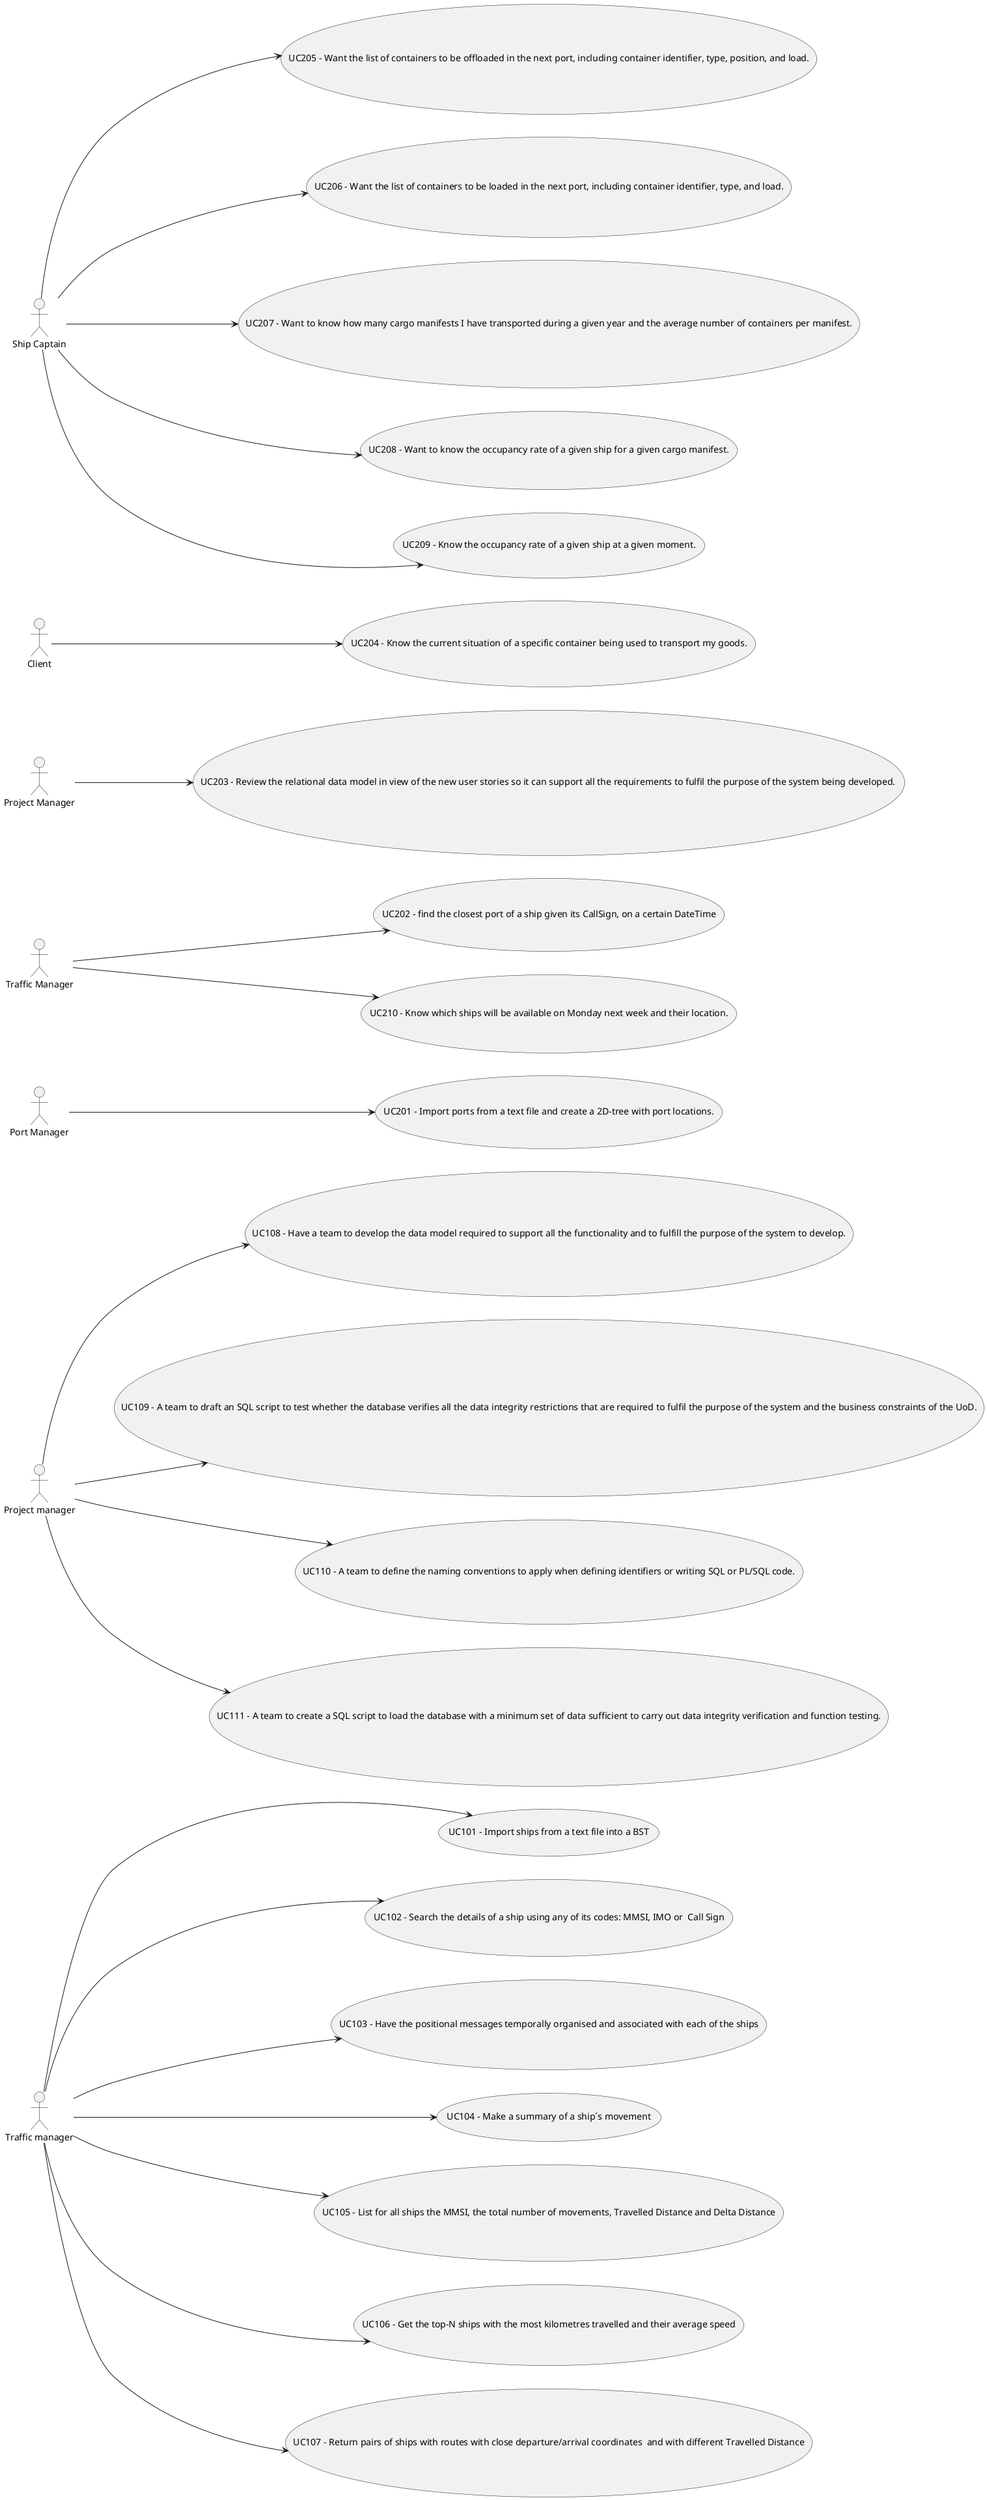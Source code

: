 @startuml
left to right direction
:Traffic manager: --> (UC101 - Import ships from a text file into a BST)
:Traffic manager: --> (UC102 - Search the details of a ship using any of its codes: MMSI, IMO or  Call Sign)
:Traffic manager: --> (UC103 - Have the positional messages temporally organised and associated with each of the ships)
:Traffic manager: --> (UC104 - Make a summary of a ship´s movement)
:Traffic manager: --> (UC105 - List for all ships the MMSI, the total number of movements, Travelled Distance and Delta Distance)
:Traffic manager: --> (UC106 - Get the top-N ships with the most kilometres travelled and their average speed)
:Traffic manager: --> (UC107 - Return pairs of ships with routes with close departure/arrival coordinates  and with different Travelled Distance)
:Project manager: --> (UC108 - Have a team to develop the data model required to support all the functionality and to fulfill the purpose of the system to develop.)
:Project manager: --> (UC109 - A team to draft an SQL script to test whether the database verifies all the data integrity restrictions that are required to fulfil the purpose of the system and the business constraints of the UoD.)
:Project manager: --> (UC110 - A team to define the naming conventions to apply when defining identifiers or writing SQL or PL/SQL code.)
:Project manager: --> (UC111 - A team to create a SQL script to load the database with a minimum set of data sufficient to carry out data integrity verification and function testing.)
:Port Manager: --> (UC201 - Import ports from a text file and create a 2D-tree with port locations.)
:Traffic Manager: --> (UC202 - find the closest port of a ship given its CallSign, on a certain DateTime)
:Project Manager: --> (UC203 - Review the relational data model in view of the new user stories so it can support all the requirements to fulfil the purpose of the system being developed. )
:Client: --> (UC204 - Know the current situation of a specific container being used to transport my goods.)
:Ship Captain: --> (UC205 - Want the list of containers to be offloaded in the next port, including container identifier, type, position, and load.)
:Ship Captain: --> (UC206 - Want the list of containers to be loaded in the next port, including container identifier, type, and load.)
:Ship Captain: --> (UC207 - Want to know how many cargo manifests I have transported during a given year and the average number of containers per manifest.)
:Ship Captain: --> (UC208 - Want to know the occupancy rate of a given ship for a given cargo manifest.)
:Ship Captain: --> (UC209 - Know the occupancy rate of a given ship at a given moment.)
:Traffic Manager: --> (UC210 - Know which ships will be available on Monday next week and their location.)
@enduml